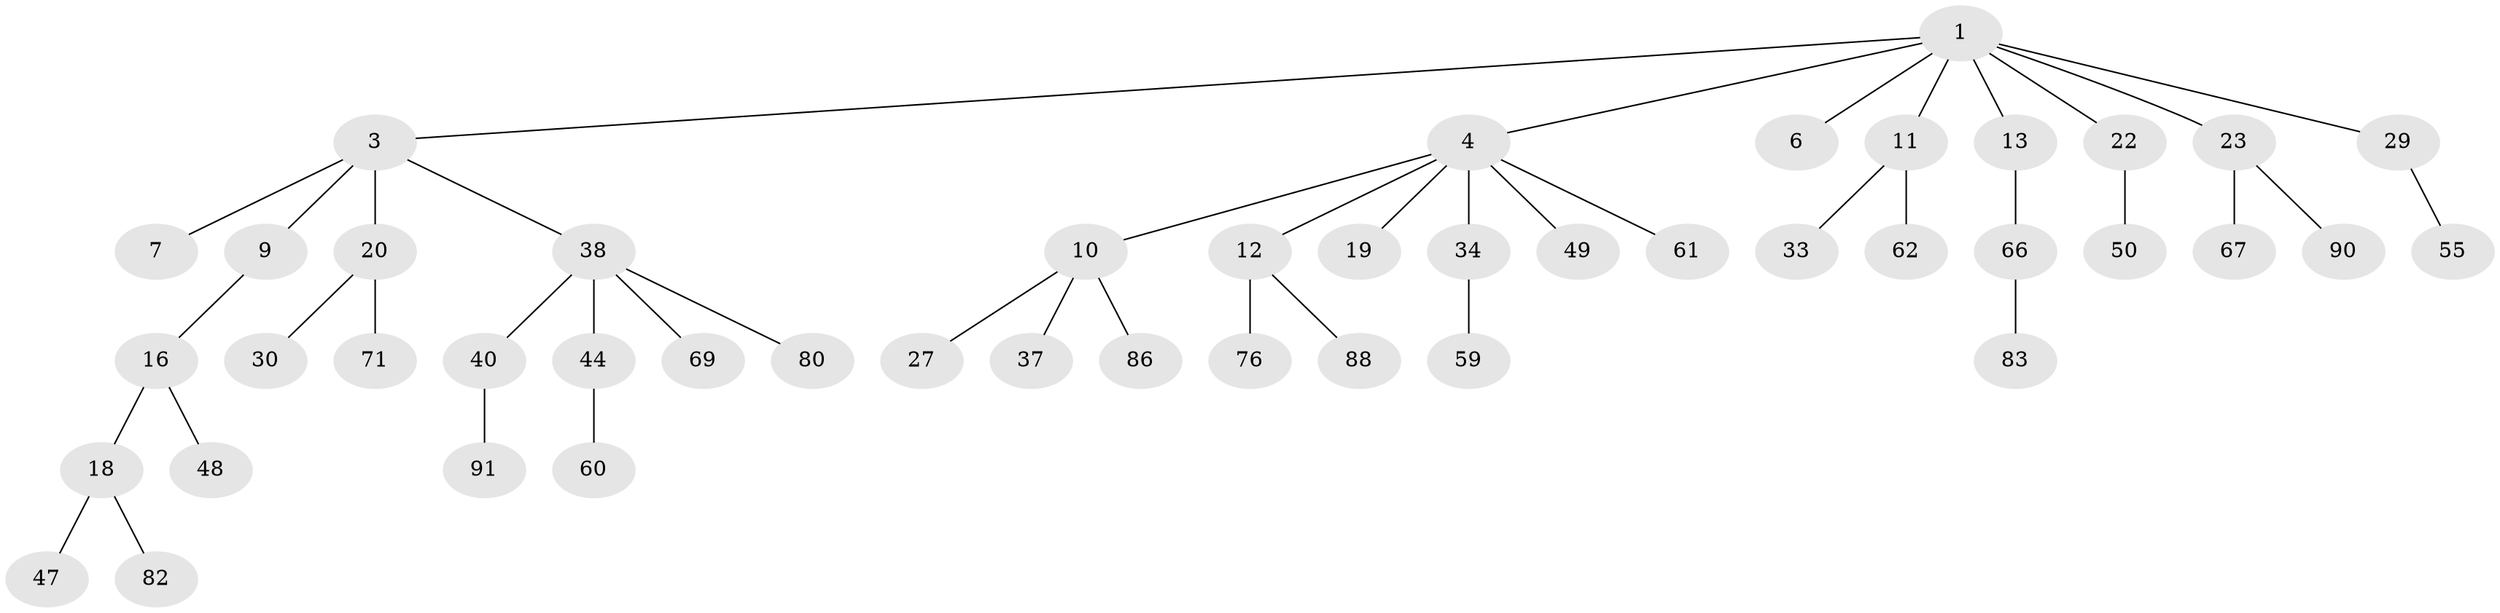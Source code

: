 // original degree distribution, {3: 0.11956521739130435, 7: 0.010869565217391304, 5: 0.043478260869565216, 4: 0.05434782608695652, 2: 0.2826086956521739, 1: 0.4782608695652174, 6: 0.010869565217391304}
// Generated by graph-tools (version 1.1) at 2025/15/03/09/25 04:15:36]
// undirected, 46 vertices, 45 edges
graph export_dot {
graph [start="1"]
  node [color=gray90,style=filled];
  1 [super="+2"];
  3;
  4 [super="+5+8"];
  6 [super="+70"];
  7;
  9 [super="+35"];
  10 [super="+52+46"];
  11 [super="+14+42"];
  12 [super="+31"];
  13 [super="+15"];
  16 [super="+36+25"];
  18 [super="+74+21"];
  19 [super="+73"];
  20 [super="+41"];
  22 [super="+56+43"];
  23 [super="+24"];
  27 [super="+77"];
  29 [super="+54"];
  30 [super="+78+58"];
  33;
  34;
  37 [super="+45"];
  38 [super="+39"];
  40;
  44 [super="+51+53"];
  47 [super="+64"];
  48;
  49 [super="+68"];
  50;
  55 [super="+92"];
  59 [super="+65"];
  60;
  61 [super="+79"];
  62;
  66;
  67 [super="+85"];
  69;
  71;
  76;
  80;
  82;
  83;
  86;
  88;
  90;
  91;
  1 -- 3;
  1 -- 29;
  1 -- 4;
  1 -- 23;
  1 -- 6;
  1 -- 22;
  1 -- 11;
  1 -- 13;
  3 -- 7;
  3 -- 9;
  3 -- 20;
  3 -- 38;
  4 -- 49;
  4 -- 34;
  4 -- 19;
  4 -- 10;
  4 -- 12;
  4 -- 61;
  9 -- 16;
  10 -- 27;
  10 -- 37;
  10 -- 86;
  11 -- 33;
  11 -- 62;
  12 -- 88;
  12 -- 76;
  13 -- 66;
  16 -- 18;
  16 -- 48;
  18 -- 82;
  18 -- 47;
  20 -- 30;
  20 -- 71;
  22 -- 50;
  23 -- 67;
  23 -- 90;
  29 -- 55;
  34 -- 59;
  38 -- 40;
  38 -- 44;
  38 -- 69;
  38 -- 80;
  40 -- 91;
  44 -- 60;
  66 -- 83;
}
